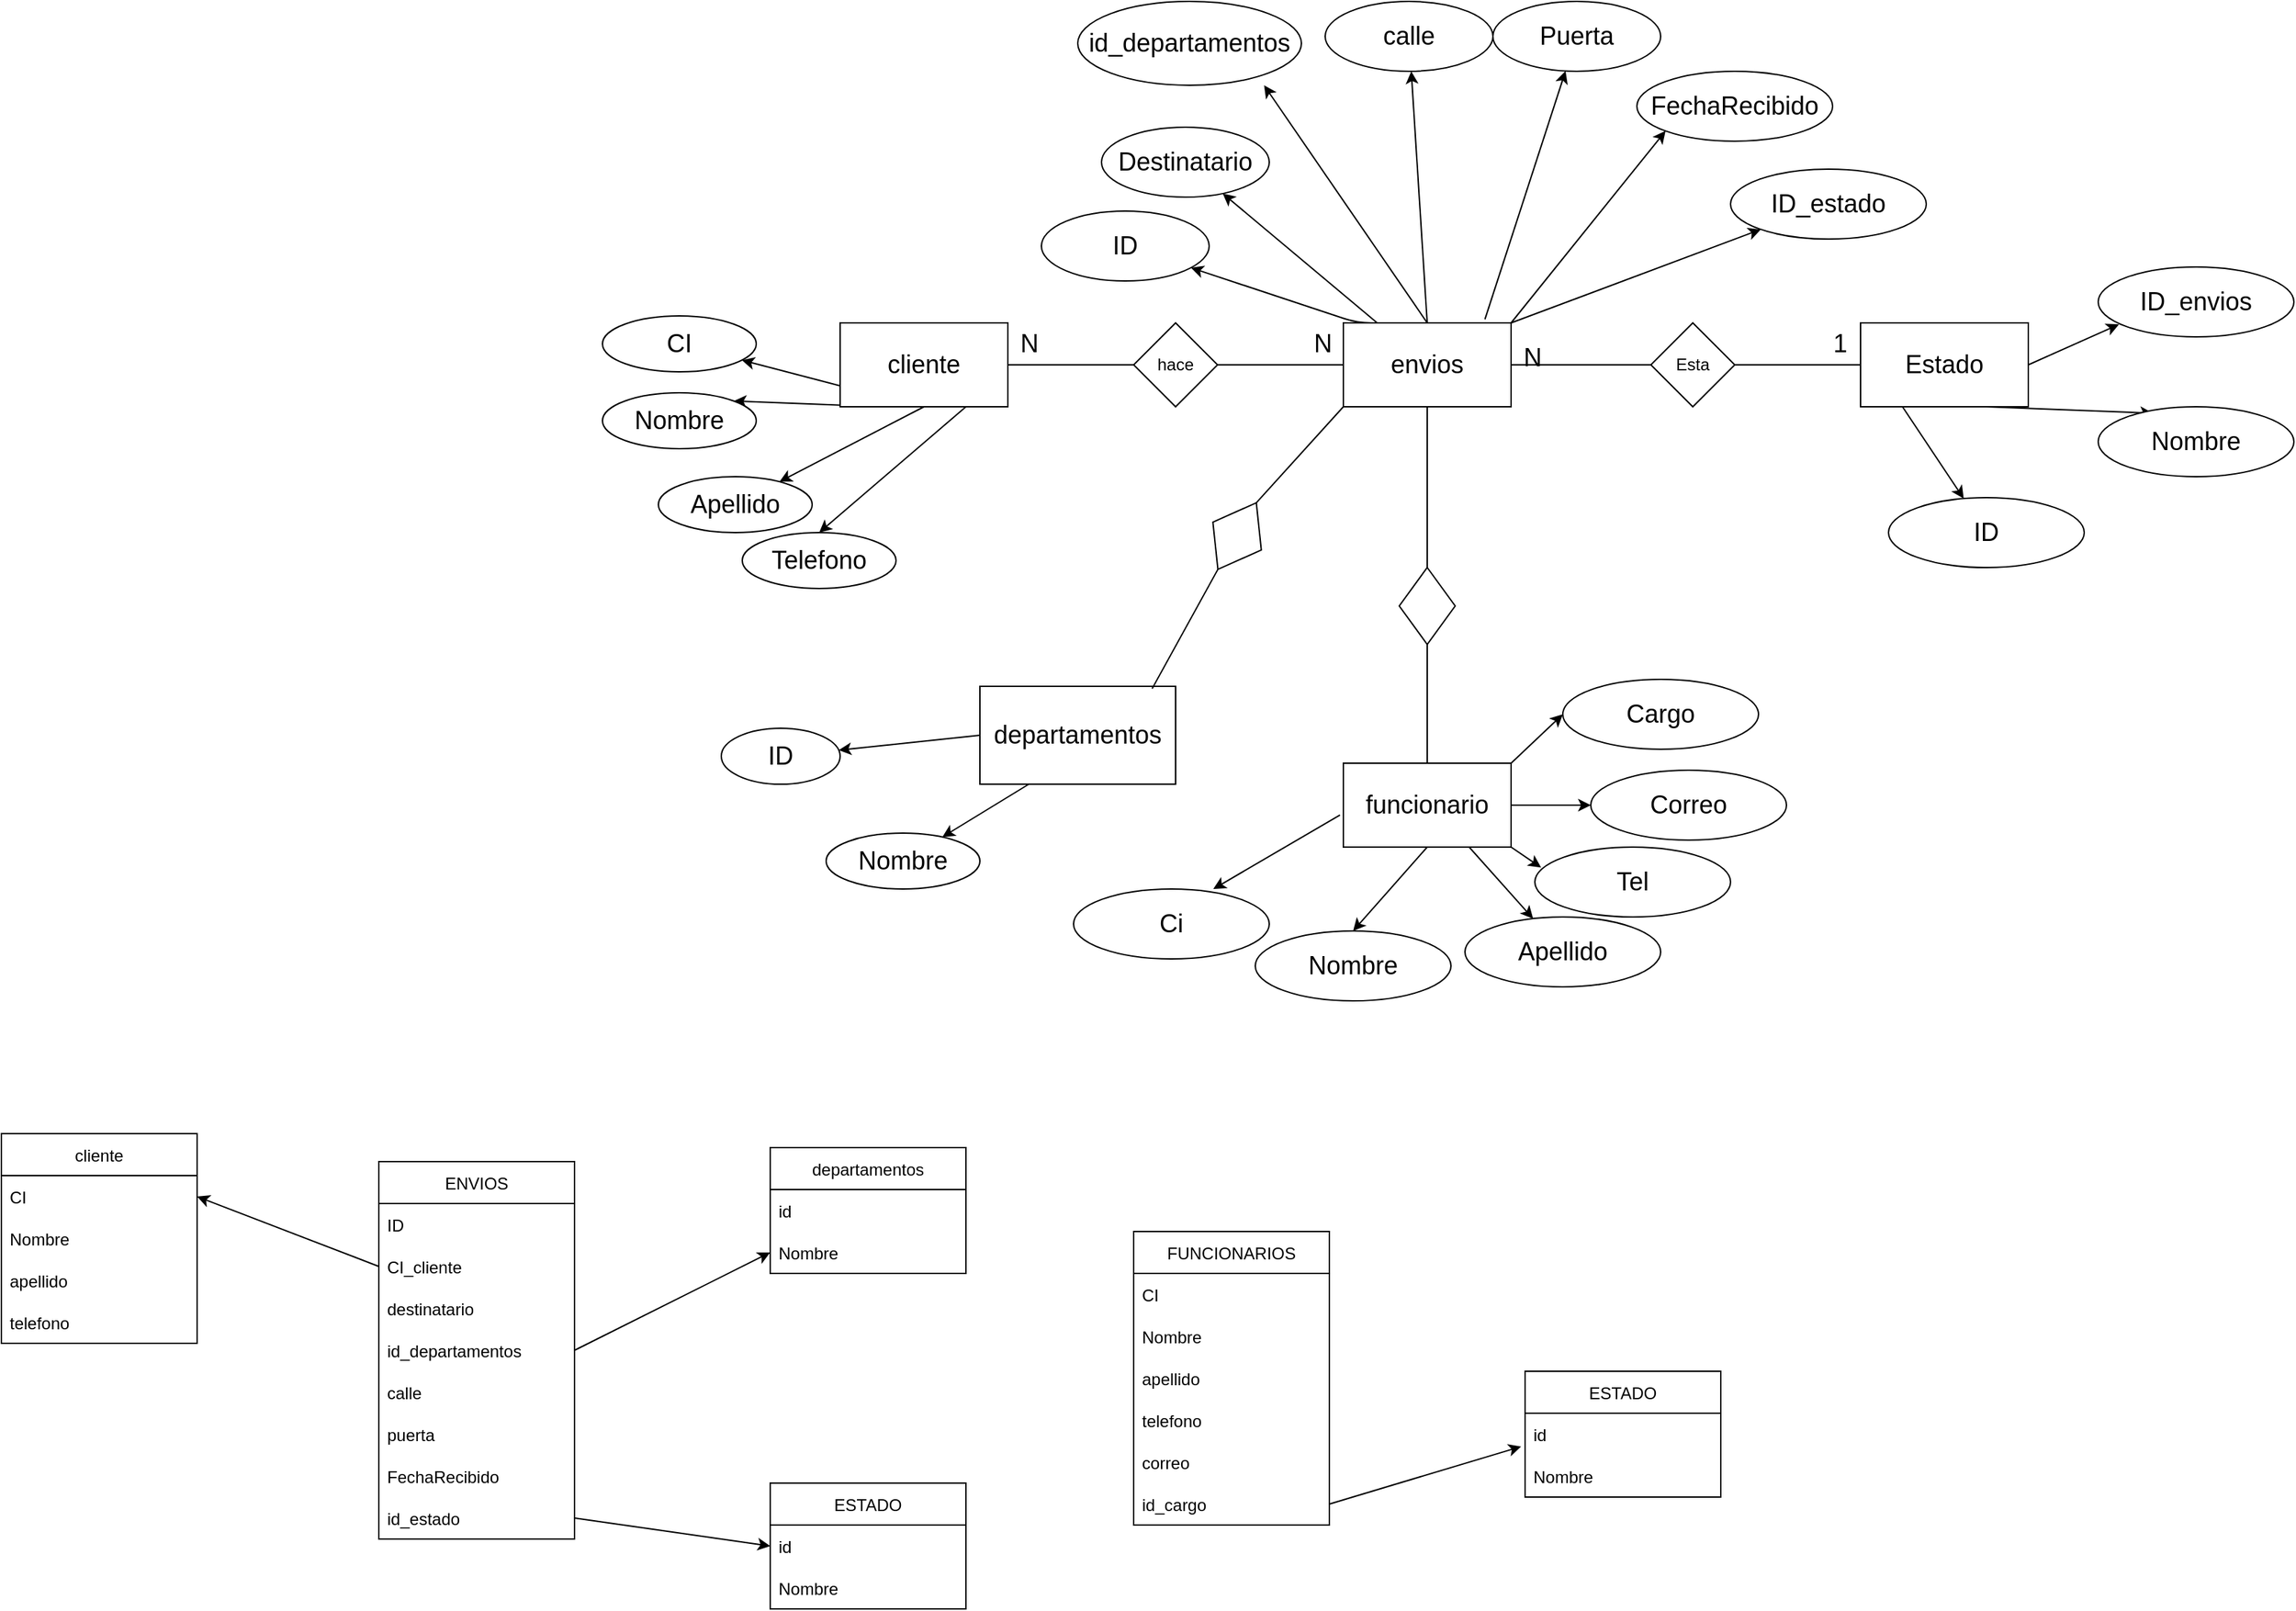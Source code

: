 <mxfile>
    <diagram id="PpOpDed-Cj3VtkSKyzxm" name="Página-1">
        <mxGraphModel dx="2171" dy="726" grid="1" gridSize="10" guides="1" tooltips="1" connect="1" arrows="1" fold="1" page="1" pageScale="1" pageWidth="827" pageHeight="1169" math="0" shadow="0">
            <root>
                <mxCell id="0"/>
                <mxCell id="1" parent="0"/>
                <mxCell id="36" style="edgeStyle=none;html=1;exitX=0.25;exitY=1;exitDx=0;exitDy=0;fontSize=18;entryX=1;entryY=0;entryDx=0;entryDy=0;" parent="1" source="15" target="39" edge="1">
                    <mxGeometry relative="1" as="geometry">
                        <mxPoint x="150" y="460" as="targetPoint"/>
                    </mxGeometry>
                </mxCell>
                <mxCell id="37" style="edgeStyle=none;html=1;exitX=0;exitY=0.75;exitDx=0;exitDy=0;fontSize=18;" parent="1" source="15" target="38" edge="1">
                    <mxGeometry relative="1" as="geometry">
                        <mxPoint x="100" y="400" as="targetPoint"/>
                    </mxGeometry>
                </mxCell>
                <mxCell id="40" style="edgeStyle=none;html=1;exitX=0.5;exitY=1;exitDx=0;exitDy=0;fontSize=18;" parent="1" source="15" target="41" edge="1">
                    <mxGeometry relative="1" as="geometry">
                        <mxPoint x="190" y="490" as="targetPoint"/>
                    </mxGeometry>
                </mxCell>
                <mxCell id="43" style="edgeStyle=none;html=1;exitX=0.75;exitY=1;exitDx=0;exitDy=0;entryX=0.5;entryY=0;entryDx=0;entryDy=0;fontSize=18;" parent="1" source="15" target="42" edge="1">
                    <mxGeometry relative="1" as="geometry"/>
                </mxCell>
                <mxCell id="15" value="&lt;font style=&quot;font-size: 18px&quot;&gt;cliente&lt;/font&gt;" style="rounded=0;whiteSpace=wrap;html=1;" parent="1" vertex="1">
                    <mxGeometry x="150" y="330" width="120" height="60" as="geometry"/>
                </mxCell>
                <mxCell id="16" value="" style="endArrow=none;html=1;exitX=1;exitY=0.5;exitDx=0;exitDy=0;startArrow=none;" parent="1" source="17" edge="1">
                    <mxGeometry width="50" height="50" relative="1" as="geometry">
                        <mxPoint x="570" y="430" as="sourcePoint"/>
                        <mxPoint x="510" y="360" as="targetPoint"/>
                    </mxGeometry>
                </mxCell>
                <mxCell id="44" style="edgeStyle=none;html=1;fontSize=18;" parent="1" source="19" target="47" edge="1">
                    <mxGeometry relative="1" as="geometry">
                        <mxPoint x="480" y="260" as="targetPoint"/>
                    </mxGeometry>
                </mxCell>
                <mxCell id="45" style="edgeStyle=none;html=1;exitX=0.25;exitY=0;exitDx=0;exitDy=0;fontSize=18;" parent="1" source="19" target="46" edge="1">
                    <mxGeometry relative="1" as="geometry">
                        <mxPoint x="310" y="260" as="targetPoint"/>
                        <Array as="points">
                            <mxPoint x="520" y="330"/>
                        </Array>
                    </mxGeometry>
                </mxCell>
                <mxCell id="17" value="hace" style="rhombus;whiteSpace=wrap;html=1;" parent="1" vertex="1">
                    <mxGeometry x="360" y="330" width="60" height="60" as="geometry"/>
                </mxCell>
                <mxCell id="18" value="" style="endArrow=none;html=1;exitX=1;exitY=0.5;exitDx=0;exitDy=0;" parent="1" source="15" target="17" edge="1">
                    <mxGeometry width="50" height="50" relative="1" as="geometry">
                        <mxPoint x="270" y="360" as="sourcePoint"/>
                        <mxPoint x="510" y="360" as="targetPoint"/>
                    </mxGeometry>
                </mxCell>
                <mxCell id="51" style="edgeStyle=none;html=1;exitX=0.5;exitY=0;exitDx=0;exitDy=0;fontSize=18;" parent="1" source="19" target="50" edge="1">
                    <mxGeometry relative="1" as="geometry"/>
                </mxCell>
                <mxCell id="52" style="edgeStyle=none;html=1;exitX=0.844;exitY=-0.043;exitDx=0;exitDy=0;fontSize=18;exitPerimeter=0;" parent="1" source="19" target="53" edge="1">
                    <mxGeometry relative="1" as="geometry">
                        <mxPoint x="730" y="240" as="targetPoint"/>
                    </mxGeometry>
                </mxCell>
                <mxCell id="55" style="edgeStyle=none;html=1;exitX=1;exitY=0;exitDx=0;exitDy=0;fontSize=18;entryX=0;entryY=1;entryDx=0;entryDy=0;" parent="1" source="19" target="56" edge="1">
                    <mxGeometry relative="1" as="geometry">
                        <mxPoint x="760" y="230" as="targetPoint"/>
                    </mxGeometry>
                </mxCell>
                <mxCell id="84" style="edgeStyle=none;html=1;exitX=1;exitY=0;exitDx=0;exitDy=0;" parent="1" source="19" target="85" edge="1">
                    <mxGeometry relative="1" as="geometry">
                        <mxPoint x="760" y="280" as="targetPoint"/>
                    </mxGeometry>
                </mxCell>
                <mxCell id="97" style="edgeStyle=none;html=1;exitX=0.5;exitY=0;exitDx=0;exitDy=0;entryX=0.833;entryY=1;entryDx=0;entryDy=0;entryPerimeter=0;" parent="1" source="19" target="98" edge="1">
                    <mxGeometry relative="1" as="geometry">
                        <mxPoint x="480" y="180" as="targetPoint"/>
                    </mxGeometry>
                </mxCell>
                <mxCell id="19" value="&lt;font style=&quot;font-size: 18px&quot;&gt;envios&lt;/font&gt;" style="rounded=0;whiteSpace=wrap;html=1;" parent="1" vertex="1">
                    <mxGeometry x="510" y="330" width="120" height="60" as="geometry"/>
                </mxCell>
                <mxCell id="20" value="" style="endArrow=none;html=1;exitX=1;exitY=0.5;exitDx=0;exitDy=0;startArrow=none;" parent="1" source="22" edge="1">
                    <mxGeometry width="50" height="50" relative="1" as="geometry">
                        <mxPoint x="810" y="420" as="sourcePoint"/>
                        <mxPoint x="880" y="360" as="targetPoint"/>
                    </mxGeometry>
                </mxCell>
                <mxCell id="57" style="edgeStyle=none;html=1;exitX=0.25;exitY=1;exitDx=0;exitDy=0;fontSize=18;" parent="1" source="21" target="60" edge="1">
                    <mxGeometry relative="1" as="geometry">
                        <mxPoint x="900" y="460" as="targetPoint"/>
                    </mxGeometry>
                </mxCell>
                <mxCell id="58" style="edgeStyle=none;html=1;exitX=0.75;exitY=1;exitDx=0;exitDy=0;fontSize=18;entryX=0.28;entryY=0.093;entryDx=0;entryDy=0;entryPerimeter=0;" parent="1" source="21" target="61" edge="1">
                    <mxGeometry relative="1" as="geometry">
                        <mxPoint x="1050" y="440" as="targetPoint"/>
                    </mxGeometry>
                </mxCell>
                <mxCell id="95" style="edgeStyle=none;html=1;exitX=1;exitY=0.5;exitDx=0;exitDy=0;entryX=0.106;entryY=0.821;entryDx=0;entryDy=0;entryPerimeter=0;" parent="1" source="21" target="96" edge="1">
                    <mxGeometry relative="1" as="geometry">
                        <mxPoint x="1060" y="330" as="targetPoint"/>
                    </mxGeometry>
                </mxCell>
                <mxCell id="21" value="&lt;font style=&quot;font-size: 18px&quot;&gt;Estado&lt;/font&gt;" style="rounded=0;whiteSpace=wrap;html=1;" parent="1" vertex="1">
                    <mxGeometry x="880" y="330" width="120" height="60" as="geometry"/>
                </mxCell>
                <mxCell id="22" value="Esta" style="rhombus;whiteSpace=wrap;html=1;" parent="1" vertex="1">
                    <mxGeometry x="730" y="330" width="60" height="60" as="geometry"/>
                </mxCell>
                <mxCell id="23" value="" style="endArrow=none;html=1;exitX=1;exitY=0.5;exitDx=0;exitDy=0;" parent="1" source="19" target="22" edge="1">
                    <mxGeometry width="50" height="50" relative="1" as="geometry">
                        <mxPoint x="630" y="360" as="sourcePoint"/>
                        <mxPoint x="880" y="360" as="targetPoint"/>
                    </mxGeometry>
                </mxCell>
                <mxCell id="67" style="edgeStyle=none;html=1;exitX=-0.02;exitY=0.617;exitDx=0;exitDy=0;fontSize=18;entryX=0.714;entryY=0;entryDx=0;entryDy=0;entryPerimeter=0;exitPerimeter=0;" parent="1" source="35" target="68" edge="1">
                    <mxGeometry relative="1" as="geometry">
                        <mxPoint x="497" y="775" as="targetPoint"/>
                    </mxGeometry>
                </mxCell>
                <mxCell id="69" style="edgeStyle=none;html=1;exitX=0.5;exitY=1;exitDx=0;exitDy=0;fontSize=18;entryX=0.5;entryY=0;entryDx=0;entryDy=0;" parent="1" source="35" target="70" edge="1">
                    <mxGeometry relative="1" as="geometry">
                        <mxPoint x="567" y="805" as="targetPoint"/>
                    </mxGeometry>
                </mxCell>
                <mxCell id="72" style="edgeStyle=none;html=1;exitX=0.75;exitY=1;exitDx=0;exitDy=0;fontSize=18;" parent="1" source="35" target="71" edge="1">
                    <mxGeometry relative="1" as="geometry"/>
                </mxCell>
                <mxCell id="74" style="edgeStyle=none;html=1;exitX=1;exitY=1;exitDx=0;exitDy=0;entryX=0.032;entryY=0.293;entryDx=0;entryDy=0;entryPerimeter=0;fontSize=18;" parent="1" source="35" target="73" edge="1">
                    <mxGeometry relative="1" as="geometry"/>
                </mxCell>
                <mxCell id="75" style="edgeStyle=none;html=1;exitX=1;exitY=0.5;exitDx=0;exitDy=0;fontSize=18;entryX=0;entryY=0.5;entryDx=0;entryDy=0;" parent="1" source="35" target="76" edge="1">
                    <mxGeometry relative="1" as="geometry">
                        <mxPoint x="687" y="685" as="targetPoint"/>
                    </mxGeometry>
                </mxCell>
                <mxCell id="77" style="edgeStyle=none;html=1;exitX=1;exitY=0;exitDx=0;exitDy=0;fontSize=18;entryX=0;entryY=0.5;entryDx=0;entryDy=0;" parent="1" source="35" target="78" edge="1">
                    <mxGeometry relative="1" as="geometry">
                        <mxPoint x="657" y="615" as="targetPoint"/>
                    </mxGeometry>
                </mxCell>
                <mxCell id="35" value="&lt;font style=&quot;font-size: 18px&quot;&gt;funcionario&lt;/font&gt;" style="rounded=0;whiteSpace=wrap;html=1;" parent="1" vertex="1">
                    <mxGeometry x="510" y="645" width="120" height="60" as="geometry"/>
                </mxCell>
                <mxCell id="38" value="CI" style="ellipse;whiteSpace=wrap;html=1;fontSize=18;" parent="1" vertex="1">
                    <mxGeometry x="-20" y="325" width="110" height="40" as="geometry"/>
                </mxCell>
                <mxCell id="39" value="Nombre" style="ellipse;whiteSpace=wrap;html=1;fontSize=18;" parent="1" vertex="1">
                    <mxGeometry x="-20" y="380" width="110" height="40" as="geometry"/>
                </mxCell>
                <mxCell id="41" value="Apellido" style="ellipse;whiteSpace=wrap;html=1;fontSize=18;" parent="1" vertex="1">
                    <mxGeometry x="20" y="440" width="110" height="40" as="geometry"/>
                </mxCell>
                <mxCell id="42" value="Telefono" style="ellipse;whiteSpace=wrap;html=1;fontSize=18;" parent="1" vertex="1">
                    <mxGeometry x="80" y="480" width="110" height="40" as="geometry"/>
                </mxCell>
                <mxCell id="46" value="ID" style="ellipse;whiteSpace=wrap;html=1;fontSize=18;" parent="1" vertex="1">
                    <mxGeometry x="294" y="250" width="120" height="50" as="geometry"/>
                </mxCell>
                <mxCell id="47" value="Destinatario" style="ellipse;whiteSpace=wrap;html=1;fontSize=18;" parent="1" vertex="1">
                    <mxGeometry x="337" y="190" width="120" height="50" as="geometry"/>
                </mxCell>
                <mxCell id="50" value="calle" style="ellipse;whiteSpace=wrap;html=1;fontSize=18;" parent="1" vertex="1">
                    <mxGeometry x="497" y="100" width="120" height="50" as="geometry"/>
                </mxCell>
                <mxCell id="53" value="Puerta" style="ellipse;whiteSpace=wrap;html=1;fontSize=18;" parent="1" vertex="1">
                    <mxGeometry x="617" y="100" width="120" height="50" as="geometry"/>
                </mxCell>
                <mxCell id="56" value="FechaRecibido" style="ellipse;whiteSpace=wrap;html=1;fontSize=18;" parent="1" vertex="1">
                    <mxGeometry x="720" y="150" width="140" height="50" as="geometry"/>
                </mxCell>
                <mxCell id="60" value="ID" style="ellipse;whiteSpace=wrap;html=1;fontSize=18;" parent="1" vertex="1">
                    <mxGeometry x="900" y="455" width="140" height="50" as="geometry"/>
                </mxCell>
                <mxCell id="61" value="Nombre" style="ellipse;whiteSpace=wrap;html=1;fontSize=18;" parent="1" vertex="1">
                    <mxGeometry x="1050" y="390" width="140" height="50" as="geometry"/>
                </mxCell>
                <mxCell id="62" value="N" style="text;html=1;align=center;verticalAlign=middle;resizable=0;points=[];autosize=1;strokeColor=none;fillColor=none;fontSize=18;" parent="1" vertex="1">
                    <mxGeometry x="270" y="330" width="30" height="30" as="geometry"/>
                </mxCell>
                <mxCell id="63" value="N" style="text;html=1;align=center;verticalAlign=middle;resizable=0;points=[];autosize=1;strokeColor=none;fillColor=none;fontSize=18;" parent="1" vertex="1">
                    <mxGeometry x="480" y="330" width="30" height="30" as="geometry"/>
                </mxCell>
                <mxCell id="65" value="N" style="text;html=1;align=center;verticalAlign=middle;resizable=0;points=[];autosize=1;strokeColor=none;fillColor=none;fontSize=18;" parent="1" vertex="1">
                    <mxGeometry x="630" y="340" width="30" height="30" as="geometry"/>
                </mxCell>
                <mxCell id="66" value="1" style="text;html=1;align=center;verticalAlign=middle;resizable=0;points=[];autosize=1;strokeColor=none;fillColor=none;fontSize=18;" parent="1" vertex="1">
                    <mxGeometry x="850" y="330" width="30" height="30" as="geometry"/>
                </mxCell>
                <mxCell id="68" value="Ci" style="ellipse;whiteSpace=wrap;html=1;fontSize=18;" parent="1" vertex="1">
                    <mxGeometry x="317" y="735" width="140" height="50" as="geometry"/>
                </mxCell>
                <mxCell id="70" value="Nombre" style="ellipse;whiteSpace=wrap;html=1;fontSize=18;" parent="1" vertex="1">
                    <mxGeometry x="447" y="765" width="140" height="50" as="geometry"/>
                </mxCell>
                <mxCell id="71" value="Apellido" style="ellipse;whiteSpace=wrap;html=1;fontSize=18;" parent="1" vertex="1">
                    <mxGeometry x="597" y="755" width="140" height="50" as="geometry"/>
                </mxCell>
                <mxCell id="73" value="Tel" style="ellipse;whiteSpace=wrap;html=1;fontSize=18;" parent="1" vertex="1">
                    <mxGeometry x="647" y="705" width="140" height="50" as="geometry"/>
                </mxCell>
                <mxCell id="76" value="Correo" style="ellipse;whiteSpace=wrap;html=1;fontSize=18;" parent="1" vertex="1">
                    <mxGeometry x="687" y="650" width="140" height="50" as="geometry"/>
                </mxCell>
                <mxCell id="78" value="Cargo" style="ellipse;whiteSpace=wrap;html=1;fontSize=18;" parent="1" vertex="1">
                    <mxGeometry x="667" y="585" width="140" height="50" as="geometry"/>
                </mxCell>
                <mxCell id="81" value="" style="rhombus;whiteSpace=wrap;html=1;" parent="1" vertex="1">
                    <mxGeometry x="550" y="505" width="40" height="55" as="geometry"/>
                </mxCell>
                <mxCell id="82" value="" style="edgeStyle=none;html=1;entryX=0.5;entryY=0;entryDx=0;entryDy=0;endArrow=none;exitX=0.5;exitY=1;exitDx=0;exitDy=0;" parent="1" source="19" target="81" edge="1">
                    <mxGeometry relative="1" as="geometry">
                        <mxPoint x="570" y="645" as="targetPoint"/>
                        <mxPoint x="567" y="390" as="sourcePoint"/>
                    </mxGeometry>
                </mxCell>
                <mxCell id="83" value="" style="endArrow=none;html=1;entryX=0.5;entryY=1;entryDx=0;entryDy=0;exitX=0.5;exitY=0;exitDx=0;exitDy=0;" parent="1" source="35" target="81" edge="1">
                    <mxGeometry width="50" height="50" relative="1" as="geometry">
                        <mxPoint x="547" y="570" as="sourcePoint"/>
                        <mxPoint x="597" y="520" as="targetPoint"/>
                    </mxGeometry>
                </mxCell>
                <mxCell id="85" value="ID_estado" style="ellipse;whiteSpace=wrap;html=1;fontSize=18;" parent="1" vertex="1">
                    <mxGeometry x="787" y="220" width="140" height="50" as="geometry"/>
                </mxCell>
                <mxCell id="91" style="edgeStyle=none;html=1;exitX=0;exitY=0.5;exitDx=0;exitDy=0;" parent="1" source="87" target="94" edge="1">
                    <mxGeometry relative="1" as="geometry">
                        <mxPoint x="190" y="640" as="targetPoint"/>
                    </mxGeometry>
                </mxCell>
                <mxCell id="92" style="edgeStyle=none;html=1;exitX=0.25;exitY=1;exitDx=0;exitDy=0;" parent="1" source="87" target="93" edge="1">
                    <mxGeometry relative="1" as="geometry">
                        <mxPoint x="220" y="690" as="targetPoint"/>
                    </mxGeometry>
                </mxCell>
                <mxCell id="87" value="&lt;span style=&quot;font-size: 18px&quot;&gt;departamentos&lt;/span&gt;" style="rounded=0;whiteSpace=wrap;html=1;" parent="1" vertex="1">
                    <mxGeometry x="250" y="590" width="140" height="70" as="geometry"/>
                </mxCell>
                <mxCell id="88" value="" style="endArrow=none;html=1;exitX=0.5;exitY=1;exitDx=0;exitDy=0;entryX=0.88;entryY=0.024;entryDx=0;entryDy=0;startArrow=none;entryPerimeter=0;" parent="1" source="89" target="87" edge="1">
                    <mxGeometry width="50" height="50" relative="1" as="geometry">
                        <mxPoint x="640" y="460" as="sourcePoint"/>
                        <mxPoint x="690" y="410" as="targetPoint"/>
                    </mxGeometry>
                </mxCell>
                <mxCell id="89" value="" style="rhombus;whiteSpace=wrap;html=1;rotation=30;" parent="1" vertex="1">
                    <mxGeometry x="414" y="455" width="40" height="55" as="geometry"/>
                </mxCell>
                <mxCell id="90" value="" style="endArrow=none;html=1;entryX=0.5;entryY=0;entryDx=0;entryDy=0;exitX=0;exitY=1;exitDx=0;exitDy=0;" parent="1" source="19" target="89" edge="1">
                    <mxGeometry width="50" height="50" relative="1" as="geometry">
                        <mxPoint x="520" y="390" as="sourcePoint"/>
                        <mxPoint x="350" y="555" as="targetPoint"/>
                    </mxGeometry>
                </mxCell>
                <mxCell id="93" value="Nombre" style="ellipse;whiteSpace=wrap;html=1;fontSize=18;" parent="1" vertex="1">
                    <mxGeometry x="140" y="695" width="110" height="40" as="geometry"/>
                </mxCell>
                <mxCell id="94" value="ID" style="ellipse;whiteSpace=wrap;html=1;fontSize=18;" parent="1" vertex="1">
                    <mxGeometry x="65" y="620" width="85" height="40" as="geometry"/>
                </mxCell>
                <mxCell id="96" value="ID_envios" style="ellipse;whiteSpace=wrap;html=1;fontSize=18;" parent="1" vertex="1">
                    <mxGeometry x="1050" y="290" width="140" height="50" as="geometry"/>
                </mxCell>
                <mxCell id="98" value="id_departamentos" style="ellipse;whiteSpace=wrap;html=1;fontSize=18;" parent="1" vertex="1">
                    <mxGeometry x="320" y="100" width="160" height="60" as="geometry"/>
                </mxCell>
                <mxCell id="119" style="edgeStyle=none;html=1;exitX=0;exitY=0.5;exitDx=0;exitDy=0;entryX=1;entryY=0.5;entryDx=0;entryDy=0;" edge="1" parent="1" source="101" target="121">
                    <mxGeometry relative="1" as="geometry">
                        <mxPoint x="-160" y="840" as="targetPoint"/>
                    </mxGeometry>
                </mxCell>
                <mxCell id="99" value="ENVIOS" style="swimlane;fontStyle=0;childLayout=stackLayout;horizontal=1;startSize=30;horizontalStack=0;resizeParent=1;resizeParentMax=0;resizeLast=0;collapsible=1;marginBottom=0;" vertex="1" parent="1">
                    <mxGeometry x="-180" y="930" width="140" height="270" as="geometry"/>
                </mxCell>
                <mxCell id="100" value="ID" style="text;strokeColor=none;fillColor=none;align=left;verticalAlign=middle;spacingLeft=4;spacingRight=4;overflow=hidden;points=[[0,0.5],[1,0.5]];portConstraint=eastwest;rotatable=0;" vertex="1" parent="99">
                    <mxGeometry y="30" width="140" height="30" as="geometry"/>
                </mxCell>
                <mxCell id="101" value="CI_cliente" style="text;strokeColor=none;fillColor=none;align=left;verticalAlign=middle;spacingLeft=4;spacingRight=4;overflow=hidden;points=[[0,0.5],[1,0.5]];portConstraint=eastwest;rotatable=0;" vertex="1" parent="99">
                    <mxGeometry y="60" width="140" height="30" as="geometry"/>
                </mxCell>
                <mxCell id="102" value="destinatario" style="text;strokeColor=none;fillColor=none;align=left;verticalAlign=middle;spacingLeft=4;spacingRight=4;overflow=hidden;points=[[0,0.5],[1,0.5]];portConstraint=eastwest;rotatable=0;" vertex="1" parent="99">
                    <mxGeometry y="90" width="140" height="30" as="geometry"/>
                </mxCell>
                <mxCell id="113" value="id_departamentos" style="text;strokeColor=none;fillColor=none;align=left;verticalAlign=middle;spacingLeft=4;spacingRight=4;overflow=hidden;points=[[0,0.5],[1,0.5]];portConstraint=eastwest;rotatable=0;" vertex="1" parent="99">
                    <mxGeometry y="120" width="140" height="30" as="geometry"/>
                </mxCell>
                <mxCell id="114" value="calle" style="text;strokeColor=none;fillColor=none;align=left;verticalAlign=middle;spacingLeft=4;spacingRight=4;overflow=hidden;points=[[0,0.5],[1,0.5]];portConstraint=eastwest;rotatable=0;" vertex="1" parent="99">
                    <mxGeometry y="150" width="140" height="30" as="geometry"/>
                </mxCell>
                <mxCell id="115" value="puerta" style="text;strokeColor=none;fillColor=none;align=left;verticalAlign=middle;spacingLeft=4;spacingRight=4;overflow=hidden;points=[[0,0.5],[1,0.5]];portConstraint=eastwest;rotatable=0;" vertex="1" parent="99">
                    <mxGeometry y="180" width="140" height="30" as="geometry"/>
                </mxCell>
                <mxCell id="116" value="FechaRecibido" style="text;strokeColor=none;fillColor=none;align=left;verticalAlign=middle;spacingLeft=4;spacingRight=4;overflow=hidden;points=[[0,0.5],[1,0.5]];portConstraint=eastwest;rotatable=0;" vertex="1" parent="99">
                    <mxGeometry y="210" width="140" height="30" as="geometry"/>
                </mxCell>
                <mxCell id="117" value="id_estado" style="text;strokeColor=none;fillColor=none;align=left;verticalAlign=middle;spacingLeft=4;spacingRight=4;overflow=hidden;points=[[0,0.5],[1,0.5]];portConstraint=eastwest;rotatable=0;" vertex="1" parent="99">
                    <mxGeometry y="240" width="140" height="30" as="geometry"/>
                </mxCell>
                <mxCell id="103" value="departamentos" style="swimlane;fontStyle=0;childLayout=stackLayout;horizontal=1;startSize=30;horizontalStack=0;resizeParent=1;resizeParentMax=0;resizeLast=0;collapsible=1;marginBottom=0;" vertex="1" parent="1">
                    <mxGeometry x="100" y="920" width="140" height="90" as="geometry"/>
                </mxCell>
                <mxCell id="104" value="id" style="text;strokeColor=none;fillColor=none;align=left;verticalAlign=middle;spacingLeft=4;spacingRight=4;overflow=hidden;points=[[0,0.5],[1,0.5]];portConstraint=eastwest;rotatable=0;" vertex="1" parent="103">
                    <mxGeometry y="30" width="140" height="30" as="geometry"/>
                </mxCell>
                <mxCell id="105" value="Nombre" style="text;strokeColor=none;fillColor=none;align=left;verticalAlign=middle;spacingLeft=4;spacingRight=4;overflow=hidden;points=[[0,0.5],[1,0.5]];portConstraint=eastwest;rotatable=0;" vertex="1" parent="103">
                    <mxGeometry y="60" width="140" height="30" as="geometry"/>
                </mxCell>
                <mxCell id="118" style="edgeStyle=none;html=1;exitX=1;exitY=0.5;exitDx=0;exitDy=0;entryX=0;entryY=0.5;entryDx=0;entryDy=0;" edge="1" parent="1" source="113" target="105">
                    <mxGeometry relative="1" as="geometry"/>
                </mxCell>
                <mxCell id="120" value="cliente" style="swimlane;fontStyle=0;childLayout=stackLayout;horizontal=1;startSize=30;horizontalStack=0;resizeParent=1;resizeParentMax=0;resizeLast=0;collapsible=1;marginBottom=0;" vertex="1" parent="1">
                    <mxGeometry x="-450" y="910" width="140" height="150" as="geometry"/>
                </mxCell>
                <mxCell id="121" value="CI" style="text;strokeColor=none;fillColor=none;align=left;verticalAlign=middle;spacingLeft=4;spacingRight=4;overflow=hidden;points=[[0,0.5],[1,0.5]];portConstraint=eastwest;rotatable=0;" vertex="1" parent="120">
                    <mxGeometry y="30" width="140" height="30" as="geometry"/>
                </mxCell>
                <mxCell id="122" value="Nombre" style="text;strokeColor=none;fillColor=none;align=left;verticalAlign=middle;spacingLeft=4;spacingRight=4;overflow=hidden;points=[[0,0.5],[1,0.5]];portConstraint=eastwest;rotatable=0;" vertex="1" parent="120">
                    <mxGeometry y="60" width="140" height="30" as="geometry"/>
                </mxCell>
                <mxCell id="123" value="apellido" style="text;strokeColor=none;fillColor=none;align=left;verticalAlign=middle;spacingLeft=4;spacingRight=4;overflow=hidden;points=[[0,0.5],[1,0.5]];portConstraint=eastwest;rotatable=0;" vertex="1" parent="120">
                    <mxGeometry y="90" width="140" height="30" as="geometry"/>
                </mxCell>
                <mxCell id="124" value="telefono" style="text;strokeColor=none;fillColor=none;align=left;verticalAlign=middle;spacingLeft=4;spacingRight=4;overflow=hidden;points=[[0,0.5],[1,0.5]];portConstraint=eastwest;rotatable=0;" vertex="1" parent="120">
                    <mxGeometry y="120" width="140" height="30" as="geometry"/>
                </mxCell>
                <mxCell id="125" style="edgeStyle=none;html=1;exitX=1;exitY=0.5;exitDx=0;exitDy=0;entryX=0;entryY=0.5;entryDx=0;entryDy=0;" edge="1" parent="1" source="117" target="127">
                    <mxGeometry relative="1" as="geometry">
                        <mxPoint x="90" y="1200" as="targetPoint"/>
                    </mxGeometry>
                </mxCell>
                <mxCell id="126" value="ESTADO" style="swimlane;fontStyle=0;childLayout=stackLayout;horizontal=1;startSize=30;horizontalStack=0;resizeParent=1;resizeParentMax=0;resizeLast=0;collapsible=1;marginBottom=0;" vertex="1" parent="1">
                    <mxGeometry x="100" y="1160" width="140" height="90" as="geometry"/>
                </mxCell>
                <mxCell id="127" value="id" style="text;strokeColor=none;fillColor=none;align=left;verticalAlign=middle;spacingLeft=4;spacingRight=4;overflow=hidden;points=[[0,0.5],[1,0.5]];portConstraint=eastwest;rotatable=0;" vertex="1" parent="126">
                    <mxGeometry y="30" width="140" height="30" as="geometry"/>
                </mxCell>
                <mxCell id="128" value="Nombre" style="text;strokeColor=none;fillColor=none;align=left;verticalAlign=middle;spacingLeft=4;spacingRight=4;overflow=hidden;points=[[0,0.5],[1,0.5]];portConstraint=eastwest;rotatable=0;" vertex="1" parent="126">
                    <mxGeometry y="60" width="140" height="30" as="geometry"/>
                </mxCell>
                <mxCell id="129" value="FUNCIONARIOS" style="swimlane;fontStyle=0;childLayout=stackLayout;horizontal=1;startSize=30;horizontalStack=0;resizeParent=1;resizeParentMax=0;resizeLast=0;collapsible=1;marginBottom=0;" vertex="1" parent="1">
                    <mxGeometry x="360" y="980" width="140" height="210" as="geometry"/>
                </mxCell>
                <mxCell id="130" value="CI" style="text;strokeColor=none;fillColor=none;align=left;verticalAlign=middle;spacingLeft=4;spacingRight=4;overflow=hidden;points=[[0,0.5],[1,0.5]];portConstraint=eastwest;rotatable=0;" vertex="1" parent="129">
                    <mxGeometry y="30" width="140" height="30" as="geometry"/>
                </mxCell>
                <mxCell id="131" value="Nombre" style="text;strokeColor=none;fillColor=none;align=left;verticalAlign=middle;spacingLeft=4;spacingRight=4;overflow=hidden;points=[[0,0.5],[1,0.5]];portConstraint=eastwest;rotatable=0;" vertex="1" parent="129">
                    <mxGeometry y="60" width="140" height="30" as="geometry"/>
                </mxCell>
                <mxCell id="132" value="apellido" style="text;strokeColor=none;fillColor=none;align=left;verticalAlign=middle;spacingLeft=4;spacingRight=4;overflow=hidden;points=[[0,0.5],[1,0.5]];portConstraint=eastwest;rotatable=0;" vertex="1" parent="129">
                    <mxGeometry y="90" width="140" height="30" as="geometry"/>
                </mxCell>
                <mxCell id="133" value="telefono" style="text;strokeColor=none;fillColor=none;align=left;verticalAlign=middle;spacingLeft=4;spacingRight=4;overflow=hidden;points=[[0,0.5],[1,0.5]];portConstraint=eastwest;rotatable=0;" vertex="1" parent="129">
                    <mxGeometry y="120" width="140" height="30" as="geometry"/>
                </mxCell>
                <mxCell id="134" value="correo" style="text;strokeColor=none;fillColor=none;align=left;verticalAlign=middle;spacingLeft=4;spacingRight=4;overflow=hidden;points=[[0,0.5],[1,0.5]];portConstraint=eastwest;rotatable=0;" vertex="1" parent="129">
                    <mxGeometry y="150" width="140" height="30" as="geometry"/>
                </mxCell>
                <mxCell id="141" value="id_cargo" style="text;strokeColor=none;fillColor=none;align=left;verticalAlign=middle;spacingLeft=4;spacingRight=4;overflow=hidden;points=[[0,0.5],[1,0.5]];portConstraint=eastwest;rotatable=0;" vertex="1" parent="129">
                    <mxGeometry y="180" width="140" height="30" as="geometry"/>
                </mxCell>
                <mxCell id="142" style="edgeStyle=none;html=1;exitX=1;exitY=0.5;exitDx=0;exitDy=0;entryX=-0.02;entryY=0.795;entryDx=0;entryDy=0;entryPerimeter=0;" edge="1" parent="1" source="141" target="144">
                    <mxGeometry relative="1" as="geometry">
                        <mxPoint x="620" y="1140" as="targetPoint"/>
                    </mxGeometry>
                </mxCell>
                <mxCell id="143" value="ESTADO" style="swimlane;fontStyle=0;childLayout=stackLayout;horizontal=1;startSize=30;horizontalStack=0;resizeParent=1;resizeParentMax=0;resizeLast=0;collapsible=1;marginBottom=0;" vertex="1" parent="1">
                    <mxGeometry x="640" y="1080" width="140" height="90" as="geometry"/>
                </mxCell>
                <mxCell id="144" value="id" style="text;strokeColor=none;fillColor=none;align=left;verticalAlign=middle;spacingLeft=4;spacingRight=4;overflow=hidden;points=[[0,0.5],[1,0.5]];portConstraint=eastwest;rotatable=0;" vertex="1" parent="143">
                    <mxGeometry y="30" width="140" height="30" as="geometry"/>
                </mxCell>
                <mxCell id="145" value="Nombre" style="text;strokeColor=none;fillColor=none;align=left;verticalAlign=middle;spacingLeft=4;spacingRight=4;overflow=hidden;points=[[0,0.5],[1,0.5]];portConstraint=eastwest;rotatable=0;" vertex="1" parent="143">
                    <mxGeometry y="60" width="140" height="30" as="geometry"/>
                </mxCell>
            </root>
        </mxGraphModel>
    </diagram>
</mxfile>